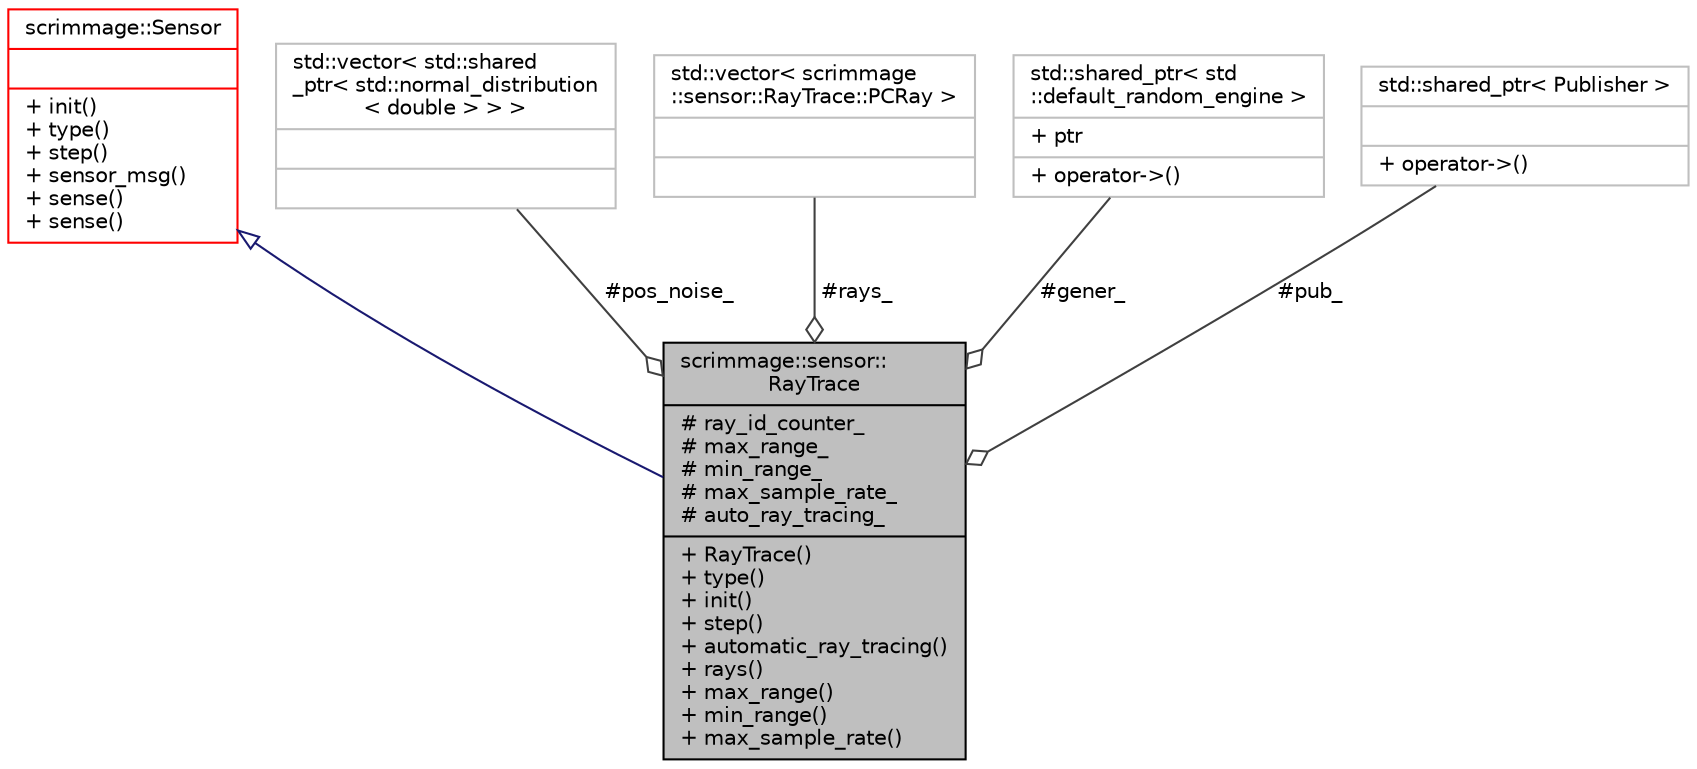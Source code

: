 digraph "scrimmage::sensor::RayTrace"
{
 // LATEX_PDF_SIZE
  edge [fontname="Helvetica",fontsize="10",labelfontname="Helvetica",labelfontsize="10"];
  node [fontname="Helvetica",fontsize="10",shape=record];
  Node1 [label="{scrimmage::sensor::\lRayTrace\n|# ray_id_counter_\l# max_range_\l# min_range_\l# max_sample_rate_\l# auto_ray_tracing_\l|+ RayTrace()\l+ type()\l+ init()\l+ step()\l+ automatic_ray_tracing()\l+ rays()\l+ max_range()\l+ min_range()\l+ max_sample_rate()\l}",height=0.2,width=0.4,color="black", fillcolor="grey75", style="filled", fontcolor="black",tooltip=" "];
  Node2 -> Node1 [dir="back",color="midnightblue",fontsize="10",style="solid",arrowtail="onormal",fontname="Helvetica"];
  Node2 [label="{scrimmage::Sensor\n||+ init()\l+ type()\l+ step()\l+ sensor_msg()\l+ sense()\l+ sense()\l}",height=0.2,width=0.4,color="red", fillcolor="white", style="filled",URL="$classscrimmage_1_1Sensor.html",tooltip=" "];
  Node93 -> Node1 [color="grey25",fontsize="10",style="solid",label=" #pos_noise_" ,arrowhead="odiamond",fontname="Helvetica"];
  Node93 [label="{std::vector\< std::shared\l_ptr\< std::normal_distribution\l\< double \> \> \>\n||}",height=0.2,width=0.4,color="grey75", fillcolor="white", style="filled",tooltip=" "];
  Node95 -> Node1 [color="grey25",fontsize="10",style="solid",label=" #rays_" ,arrowhead="odiamond",fontname="Helvetica"];
  Node95 [label="{std::vector\< scrimmage\l::sensor::RayTrace::PCRay \>\n||}",height=0.2,width=0.4,color="grey75", fillcolor="white", style="filled",tooltip=" "];
  Node87 -> Node1 [color="grey25",fontsize="10",style="solid",label=" #gener_" ,arrowhead="odiamond",fontname="Helvetica"];
  Node87 [label="{std::shared_ptr\< std\l::default_random_engine \>\n|+ ptr\l|+ operator-\>()\l}",height=0.2,width=0.4,color="grey75", fillcolor="white", style="filled",tooltip=" "];
  Node97 -> Node1 [color="grey25",fontsize="10",style="solid",label=" #pub_" ,arrowhead="odiamond",fontname="Helvetica"];
  Node97 [label="{std::shared_ptr\< Publisher \>\n||+ operator-\>()\l}",height=0.2,width=0.4,color="grey75", fillcolor="white", style="filled",tooltip=" "];
}
